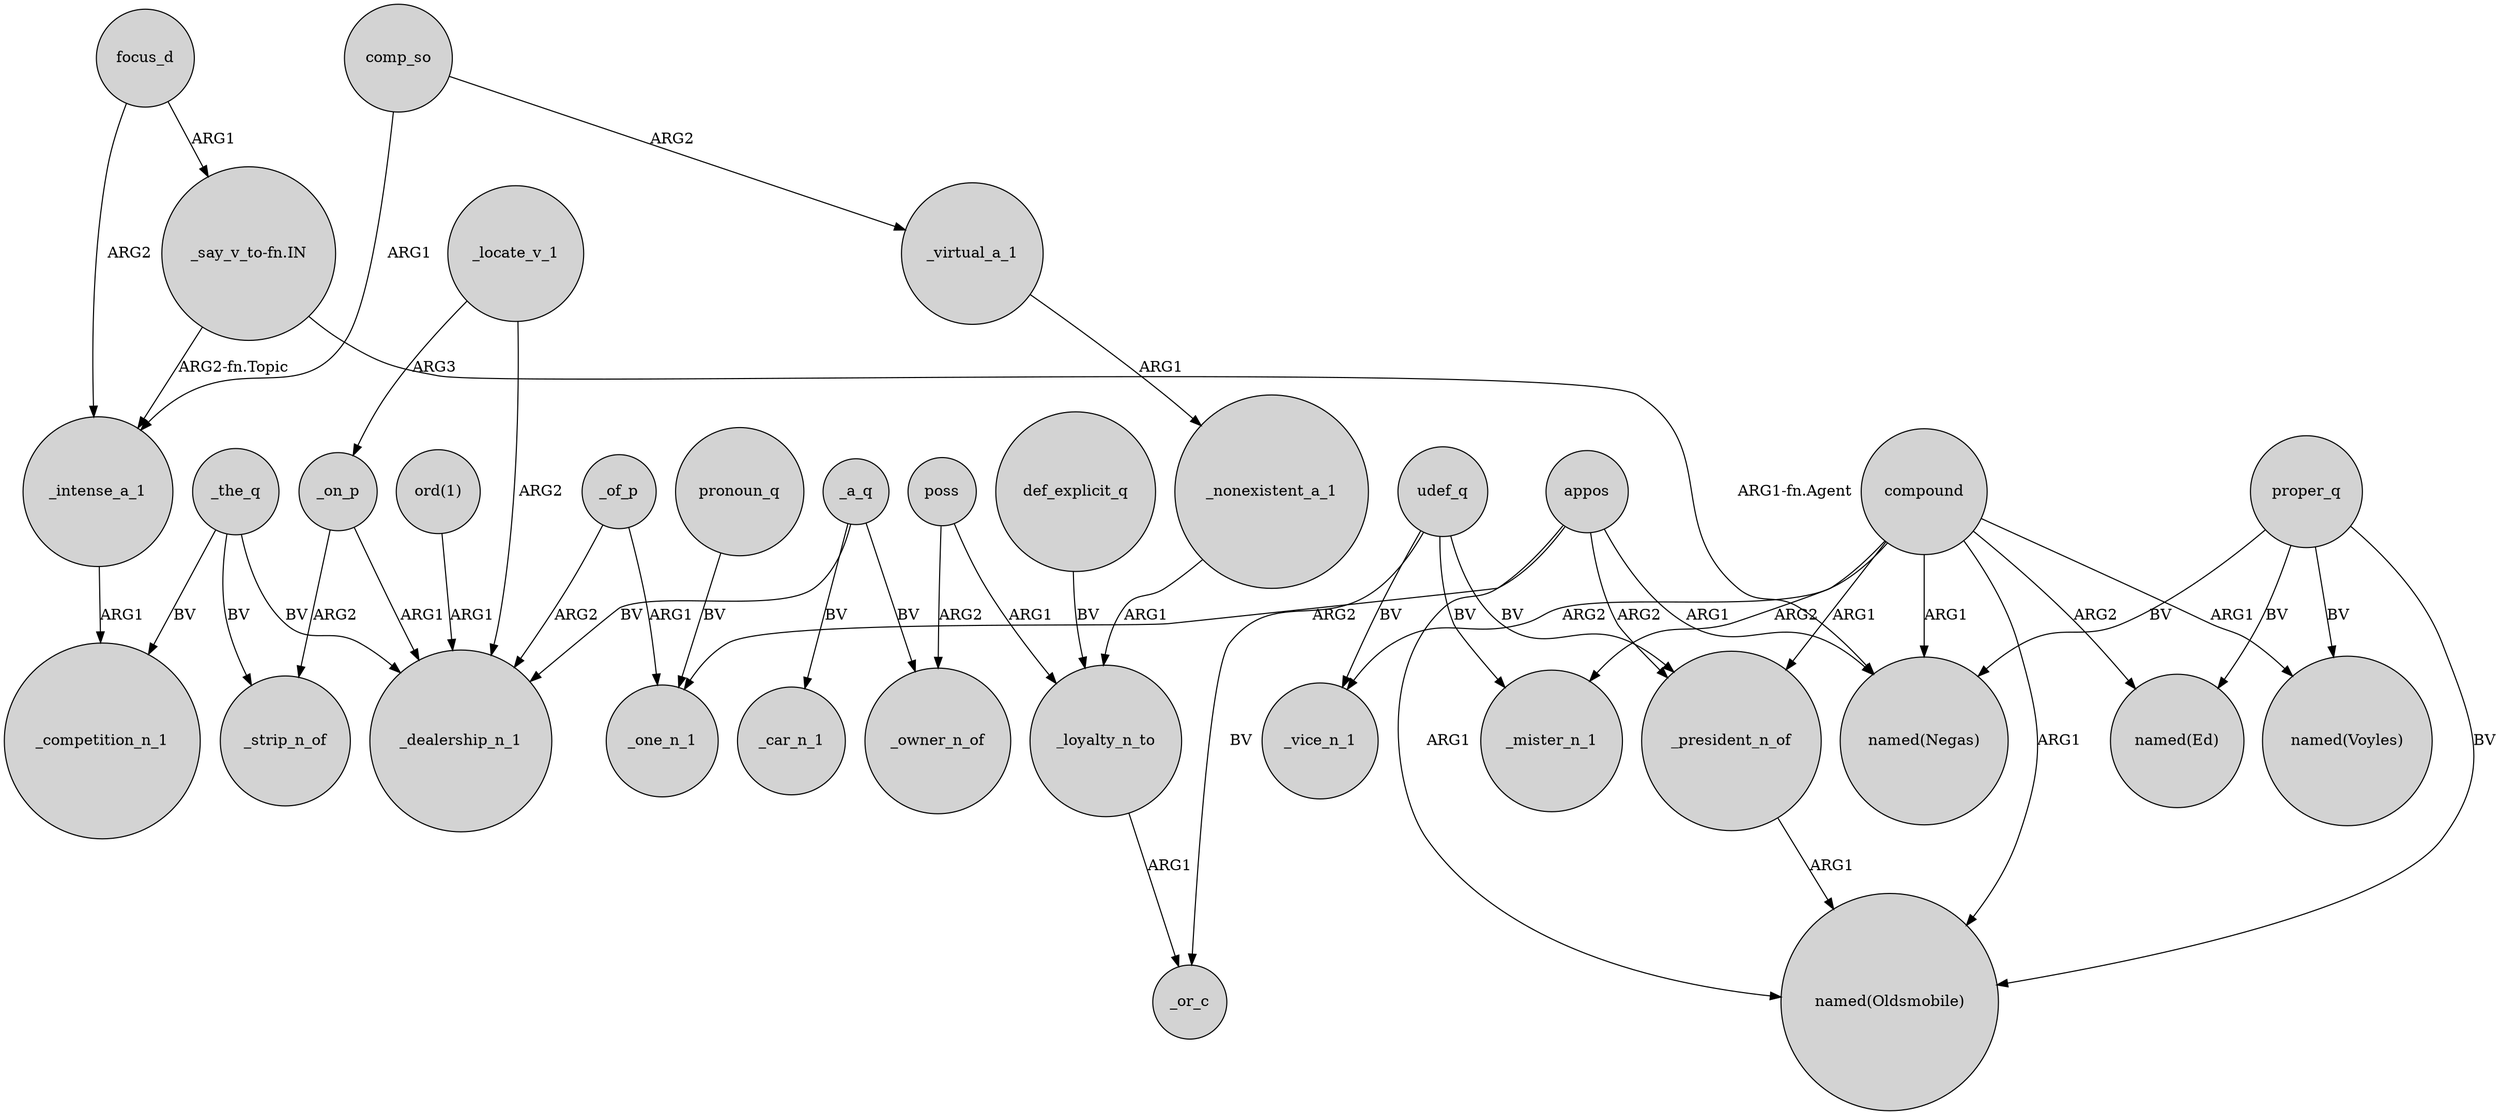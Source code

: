 digraph {
	node [shape=circle style=filled]
	_intense_a_1 -> _competition_n_1 [label=ARG1]
	_virtual_a_1 -> _nonexistent_a_1 [label=ARG1]
	"ord(1)" -> _dealership_n_1 [label=ARG1]
	compound -> _vice_n_1 [label=ARG2]
	proper_q -> "named(Ed)" [label=BV]
	_locate_v_1 -> _dealership_n_1 [label=ARG2]
	"_say_v_to-fn.IN" -> "named(Negas)" [label="ARG1-fn.Agent"]
	_the_q -> _competition_n_1 [label=BV]
	_of_p -> _dealership_n_1 [label=ARG2]
	appos -> _one_n_1 [label=ARG2]
	proper_q -> "named(Negas)" [label=BV]
	comp_so -> _virtual_a_1 [label=ARG2]
	proper_q -> "named(Oldsmobile)" [label=BV]
	compound -> _mister_n_1 [label=ARG2]
	compound -> "named(Negas)" [label=ARG1]
	_on_p -> _strip_n_of [label=ARG2]
	_the_q -> _strip_n_of [label=BV]
	udef_q -> _mister_n_1 [label=BV]
	appos -> "named(Negas)" [label=ARG1]
	appos -> "named(Oldsmobile)" [label=ARG1]
	proper_q -> "named(Voyles)" [label=BV]
	_of_p -> _one_n_1 [label=ARG1]
	udef_q -> _or_c [label=BV]
	_nonexistent_a_1 -> _loyalty_n_to [label=ARG1]
	_the_q -> _dealership_n_1 [label=BV]
	udef_q -> _vice_n_1 [label=BV]
	_locate_v_1 -> _on_p [label=ARG3]
	poss -> _loyalty_n_to [label=ARG1]
	_a_q -> _owner_n_of [label=BV]
	appos -> _president_n_of [label=ARG2]
	_president_n_of -> "named(Oldsmobile)" [label=ARG1]
	compound -> "named(Voyles)" [label=ARG1]
	compound -> "named(Oldsmobile)" [label=ARG1]
	_a_q -> _car_n_1 [label=BV]
	poss -> _owner_n_of [label=ARG2]
	_loyalty_n_to -> _or_c [label=ARG1]
	compound -> _president_n_of [label=ARG1]
	udef_q -> _president_n_of [label=BV]
	_on_p -> _dealership_n_1 [label=ARG1]
	pronoun_q -> _one_n_1 [label=BV]
	compound -> "named(Ed)" [label=ARG2]
	_a_q -> _dealership_n_1 [label=BV]
	"_say_v_to-fn.IN" -> _intense_a_1 [label="ARG2-fn.Topic"]
	focus_d -> _intense_a_1 [label=ARG2]
	comp_so -> _intense_a_1 [label=ARG1]
	focus_d -> "_say_v_to-fn.IN" [label=ARG1]
	def_explicit_q -> _loyalty_n_to [label=BV]
}
